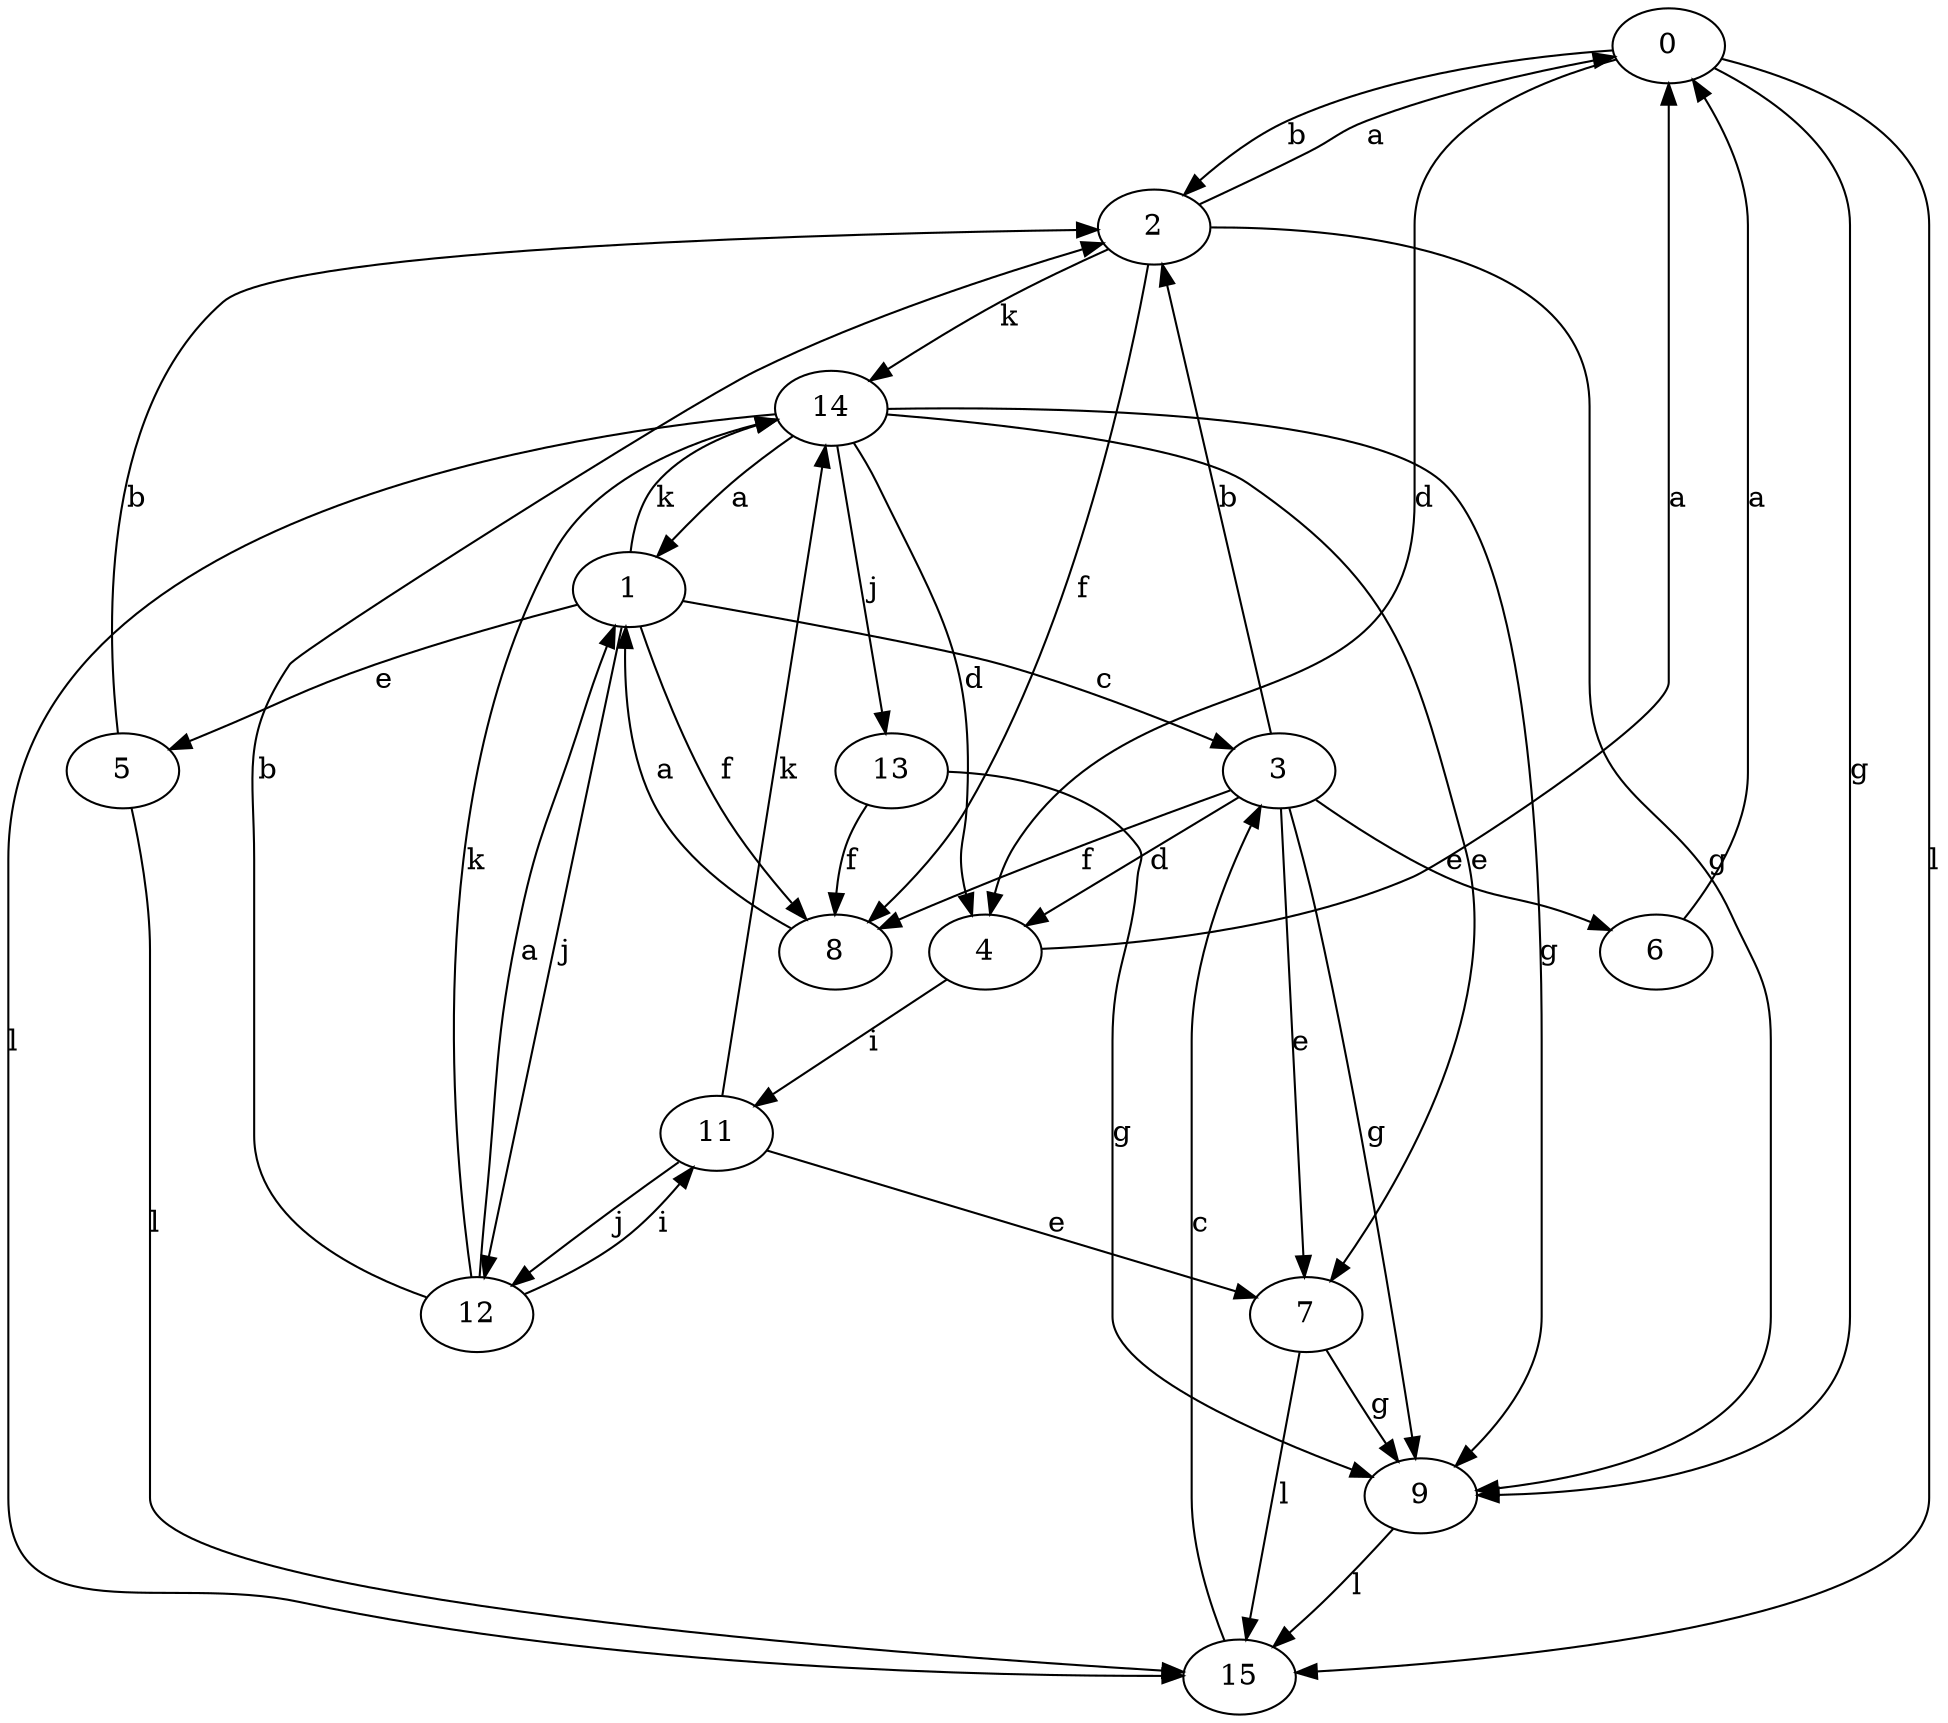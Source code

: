 strict digraph  {
0;
1;
2;
3;
4;
5;
6;
7;
8;
9;
11;
12;
13;
14;
15;
0 -> 2  [label=b];
0 -> 4  [label=d];
0 -> 9  [label=g];
0 -> 15  [label=l];
1 -> 3  [label=c];
1 -> 5  [label=e];
1 -> 8  [label=f];
1 -> 12  [label=j];
1 -> 14  [label=k];
2 -> 0  [label=a];
2 -> 8  [label=f];
2 -> 9  [label=g];
2 -> 14  [label=k];
3 -> 2  [label=b];
3 -> 4  [label=d];
3 -> 6  [label=e];
3 -> 7  [label=e];
3 -> 8  [label=f];
3 -> 9  [label=g];
4 -> 0  [label=a];
4 -> 11  [label=i];
5 -> 2  [label=b];
5 -> 15  [label=l];
6 -> 0  [label=a];
7 -> 9  [label=g];
7 -> 15  [label=l];
8 -> 1  [label=a];
9 -> 15  [label=l];
11 -> 7  [label=e];
11 -> 12  [label=j];
11 -> 14  [label=k];
12 -> 1  [label=a];
12 -> 2  [label=b];
12 -> 11  [label=i];
12 -> 14  [label=k];
13 -> 8  [label=f];
13 -> 9  [label=g];
14 -> 1  [label=a];
14 -> 4  [label=d];
14 -> 7  [label=e];
14 -> 9  [label=g];
14 -> 13  [label=j];
14 -> 15  [label=l];
15 -> 3  [label=c];
}
